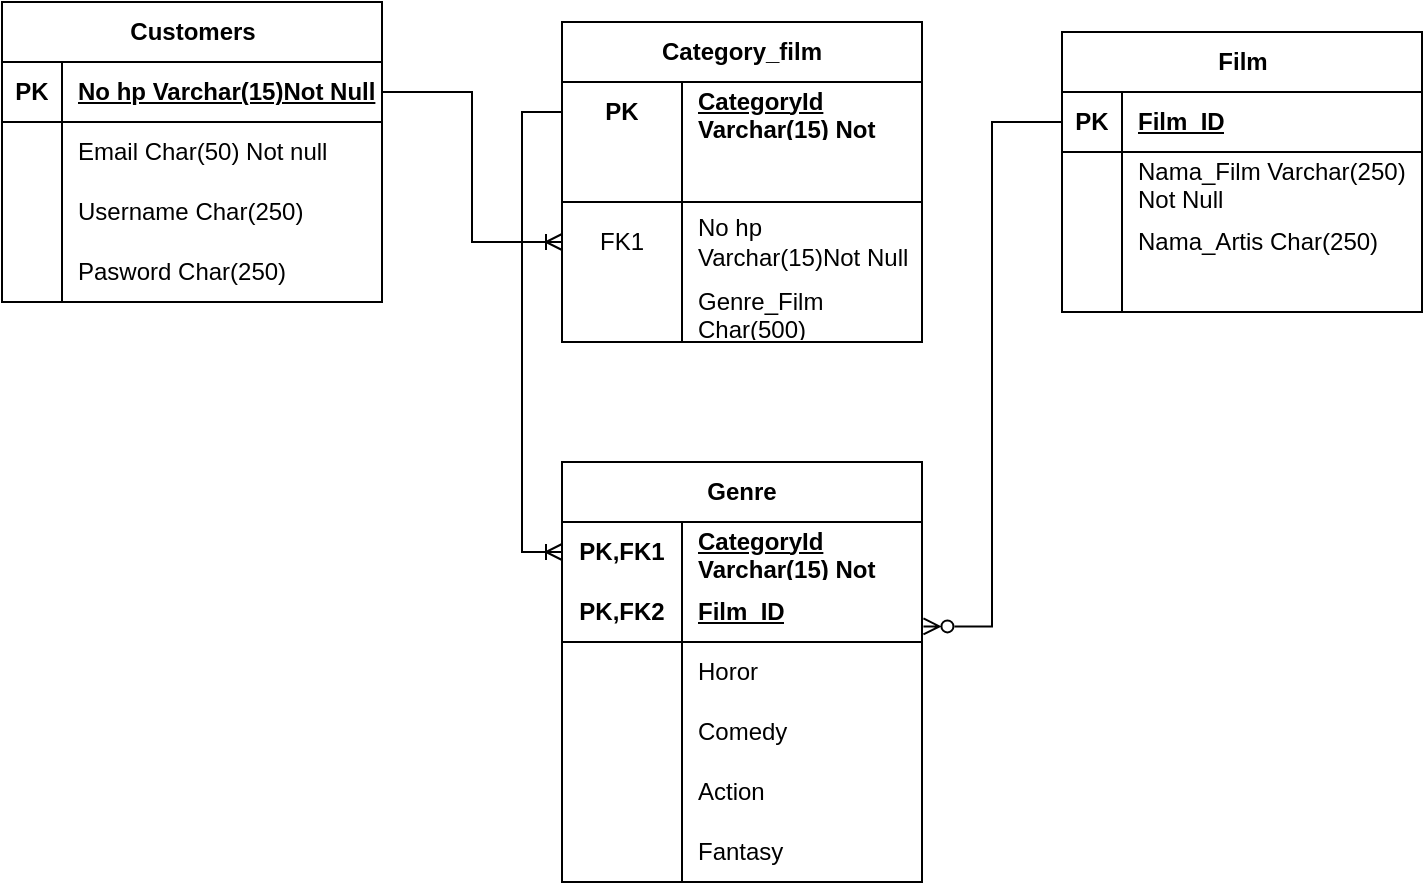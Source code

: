 <mxfile version="21.6.6" type="github">
  <diagram name="Page-1" id="M_n_VyH34VFep1l33P81">
    <mxGraphModel dx="1050" dy="613" grid="1" gridSize="10" guides="1" tooltips="1" connect="1" arrows="1" fold="1" page="1" pageScale="1" pageWidth="850" pageHeight="1100" math="0" shadow="0">
      <root>
        <mxCell id="0" />
        <mxCell id="1" parent="0" />
        <mxCell id="H1g82-OahIjy_Hq2pMaw-2" value="Customers" style="shape=table;startSize=30;container=1;collapsible=1;childLayout=tableLayout;fixedRows=1;rowLines=0;fontStyle=1;align=center;resizeLast=1;html=1;" vertex="1" parent="1">
          <mxGeometry x="110" y="150" width="190" height="150" as="geometry" />
        </mxCell>
        <mxCell id="H1g82-OahIjy_Hq2pMaw-3" value="" style="shape=tableRow;horizontal=0;startSize=0;swimlaneHead=0;swimlaneBody=0;fillColor=none;collapsible=0;dropTarget=0;points=[[0,0.5],[1,0.5]];portConstraint=eastwest;top=0;left=0;right=0;bottom=1;" vertex="1" parent="H1g82-OahIjy_Hq2pMaw-2">
          <mxGeometry y="30" width="190" height="30" as="geometry" />
        </mxCell>
        <mxCell id="H1g82-OahIjy_Hq2pMaw-4" value="PK" style="shape=partialRectangle;connectable=0;fillColor=none;top=0;left=0;bottom=0;right=0;fontStyle=1;overflow=hidden;whiteSpace=wrap;html=1;" vertex="1" parent="H1g82-OahIjy_Hq2pMaw-3">
          <mxGeometry width="30" height="30" as="geometry">
            <mxRectangle width="30" height="30" as="alternateBounds" />
          </mxGeometry>
        </mxCell>
        <mxCell id="H1g82-OahIjy_Hq2pMaw-5" value="No hp Varchar(15)Not Null" style="shape=partialRectangle;connectable=0;fillColor=none;top=0;left=0;bottom=0;right=0;align=left;spacingLeft=6;fontStyle=5;overflow=hidden;whiteSpace=wrap;html=1;" vertex="1" parent="H1g82-OahIjy_Hq2pMaw-3">
          <mxGeometry x="30" width="160" height="30" as="geometry">
            <mxRectangle width="160" height="30" as="alternateBounds" />
          </mxGeometry>
        </mxCell>
        <mxCell id="H1g82-OahIjy_Hq2pMaw-6" value="" style="shape=tableRow;horizontal=0;startSize=0;swimlaneHead=0;swimlaneBody=0;fillColor=none;collapsible=0;dropTarget=0;points=[[0,0.5],[1,0.5]];portConstraint=eastwest;top=0;left=0;right=0;bottom=0;" vertex="1" parent="H1g82-OahIjy_Hq2pMaw-2">
          <mxGeometry y="60" width="190" height="30" as="geometry" />
        </mxCell>
        <mxCell id="H1g82-OahIjy_Hq2pMaw-7" value="" style="shape=partialRectangle;connectable=0;fillColor=none;top=0;left=0;bottom=0;right=0;editable=1;overflow=hidden;whiteSpace=wrap;html=1;" vertex="1" parent="H1g82-OahIjy_Hq2pMaw-6">
          <mxGeometry width="30" height="30" as="geometry">
            <mxRectangle width="30" height="30" as="alternateBounds" />
          </mxGeometry>
        </mxCell>
        <mxCell id="H1g82-OahIjy_Hq2pMaw-8" value="Email Char(50) Not null" style="shape=partialRectangle;connectable=0;fillColor=none;top=0;left=0;bottom=0;right=0;align=left;spacingLeft=6;overflow=hidden;whiteSpace=wrap;html=1;" vertex="1" parent="H1g82-OahIjy_Hq2pMaw-6">
          <mxGeometry x="30" width="160" height="30" as="geometry">
            <mxRectangle width="160" height="30" as="alternateBounds" />
          </mxGeometry>
        </mxCell>
        <mxCell id="H1g82-OahIjy_Hq2pMaw-9" value="" style="shape=tableRow;horizontal=0;startSize=0;swimlaneHead=0;swimlaneBody=0;fillColor=none;collapsible=0;dropTarget=0;points=[[0,0.5],[1,0.5]];portConstraint=eastwest;top=0;left=0;right=0;bottom=0;" vertex="1" parent="H1g82-OahIjy_Hq2pMaw-2">
          <mxGeometry y="90" width="190" height="30" as="geometry" />
        </mxCell>
        <mxCell id="H1g82-OahIjy_Hq2pMaw-10" value="" style="shape=partialRectangle;connectable=0;fillColor=none;top=0;left=0;bottom=0;right=0;editable=1;overflow=hidden;whiteSpace=wrap;html=1;" vertex="1" parent="H1g82-OahIjy_Hq2pMaw-9">
          <mxGeometry width="30" height="30" as="geometry">
            <mxRectangle width="30" height="30" as="alternateBounds" />
          </mxGeometry>
        </mxCell>
        <mxCell id="H1g82-OahIjy_Hq2pMaw-11" value="Username Char(250)" style="shape=partialRectangle;connectable=0;fillColor=none;top=0;left=0;bottom=0;right=0;align=left;spacingLeft=6;overflow=hidden;whiteSpace=wrap;html=1;" vertex="1" parent="H1g82-OahIjy_Hq2pMaw-9">
          <mxGeometry x="30" width="160" height="30" as="geometry">
            <mxRectangle width="160" height="30" as="alternateBounds" />
          </mxGeometry>
        </mxCell>
        <mxCell id="H1g82-OahIjy_Hq2pMaw-12" value="" style="shape=tableRow;horizontal=0;startSize=0;swimlaneHead=0;swimlaneBody=0;fillColor=none;collapsible=0;dropTarget=0;points=[[0,0.5],[1,0.5]];portConstraint=eastwest;top=0;left=0;right=0;bottom=0;" vertex="1" parent="H1g82-OahIjy_Hq2pMaw-2">
          <mxGeometry y="120" width="190" height="30" as="geometry" />
        </mxCell>
        <mxCell id="H1g82-OahIjy_Hq2pMaw-13" value="" style="shape=partialRectangle;connectable=0;fillColor=none;top=0;left=0;bottom=0;right=0;editable=1;overflow=hidden;whiteSpace=wrap;html=1;" vertex="1" parent="H1g82-OahIjy_Hq2pMaw-12">
          <mxGeometry width="30" height="30" as="geometry">
            <mxRectangle width="30" height="30" as="alternateBounds" />
          </mxGeometry>
        </mxCell>
        <mxCell id="H1g82-OahIjy_Hq2pMaw-14" value="Pasword Char(250)" style="shape=partialRectangle;connectable=0;fillColor=none;top=0;left=0;bottom=0;right=0;align=left;spacingLeft=6;overflow=hidden;whiteSpace=wrap;html=1;" vertex="1" parent="H1g82-OahIjy_Hq2pMaw-12">
          <mxGeometry x="30" width="160" height="30" as="geometry">
            <mxRectangle width="160" height="30" as="alternateBounds" />
          </mxGeometry>
        </mxCell>
        <mxCell id="H1g82-OahIjy_Hq2pMaw-28" value="Category_film" style="shape=table;startSize=30;container=1;collapsible=1;childLayout=tableLayout;fixedRows=1;rowLines=0;fontStyle=1;align=center;resizeLast=1;html=1;whiteSpace=wrap;" vertex="1" parent="1">
          <mxGeometry x="390" y="160" width="180" height="160" as="geometry" />
        </mxCell>
        <mxCell id="H1g82-OahIjy_Hq2pMaw-29" value="" style="shape=tableRow;horizontal=0;startSize=0;swimlaneHead=0;swimlaneBody=0;fillColor=none;collapsible=0;dropTarget=0;points=[[0,0.5],[1,0.5]];portConstraint=eastwest;top=0;left=0;right=0;bottom=0;html=1;" vertex="1" parent="H1g82-OahIjy_Hq2pMaw-28">
          <mxGeometry y="30" width="180" height="30" as="geometry" />
        </mxCell>
        <mxCell id="H1g82-OahIjy_Hq2pMaw-30" value="PK" style="shape=partialRectangle;connectable=0;fillColor=none;top=0;left=0;bottom=0;right=0;fontStyle=1;overflow=hidden;html=1;whiteSpace=wrap;" vertex="1" parent="H1g82-OahIjy_Hq2pMaw-29">
          <mxGeometry width="60" height="30" as="geometry">
            <mxRectangle width="60" height="30" as="alternateBounds" />
          </mxGeometry>
        </mxCell>
        <mxCell id="H1g82-OahIjy_Hq2pMaw-31" value="CategoryId Varchar(15) Not Null" style="shape=partialRectangle;connectable=0;fillColor=none;top=0;left=0;bottom=0;right=0;align=left;spacingLeft=6;fontStyle=5;overflow=hidden;html=1;whiteSpace=wrap;" vertex="1" parent="H1g82-OahIjy_Hq2pMaw-29">
          <mxGeometry x="60" width="120" height="30" as="geometry">
            <mxRectangle width="120" height="30" as="alternateBounds" />
          </mxGeometry>
        </mxCell>
        <mxCell id="H1g82-OahIjy_Hq2pMaw-32" value="" style="shape=tableRow;horizontal=0;startSize=0;swimlaneHead=0;swimlaneBody=0;fillColor=none;collapsible=0;dropTarget=0;points=[[0,0.5],[1,0.5]];portConstraint=eastwest;top=0;left=0;right=0;bottom=1;html=1;" vertex="1" parent="H1g82-OahIjy_Hq2pMaw-28">
          <mxGeometry y="60" width="180" height="30" as="geometry" />
        </mxCell>
        <mxCell id="H1g82-OahIjy_Hq2pMaw-33" value="" style="shape=partialRectangle;connectable=0;fillColor=none;top=0;left=0;bottom=0;right=0;fontStyle=1;overflow=hidden;html=1;whiteSpace=wrap;" vertex="1" parent="H1g82-OahIjy_Hq2pMaw-32">
          <mxGeometry width="60" height="30" as="geometry">
            <mxRectangle width="60" height="30" as="alternateBounds" />
          </mxGeometry>
        </mxCell>
        <mxCell id="H1g82-OahIjy_Hq2pMaw-34" value="" style="shape=partialRectangle;connectable=0;fillColor=none;top=0;left=0;bottom=0;right=0;align=left;spacingLeft=6;fontStyle=5;overflow=hidden;html=1;whiteSpace=wrap;" vertex="1" parent="H1g82-OahIjy_Hq2pMaw-32">
          <mxGeometry x="60" width="120" height="30" as="geometry">
            <mxRectangle width="120" height="30" as="alternateBounds" />
          </mxGeometry>
        </mxCell>
        <mxCell id="H1g82-OahIjy_Hq2pMaw-35" value="" style="shape=tableRow;horizontal=0;startSize=0;swimlaneHead=0;swimlaneBody=0;fillColor=none;collapsible=0;dropTarget=0;points=[[0,0.5],[1,0.5]];portConstraint=eastwest;top=0;left=0;right=0;bottom=0;html=1;" vertex="1" parent="H1g82-OahIjy_Hq2pMaw-28">
          <mxGeometry y="90" width="180" height="40" as="geometry" />
        </mxCell>
        <mxCell id="H1g82-OahIjy_Hq2pMaw-36" value="FK1" style="shape=partialRectangle;connectable=0;fillColor=none;top=0;left=0;bottom=0;right=0;editable=1;overflow=hidden;html=1;whiteSpace=wrap;" vertex="1" parent="H1g82-OahIjy_Hq2pMaw-35">
          <mxGeometry width="60" height="40" as="geometry">
            <mxRectangle width="60" height="40" as="alternateBounds" />
          </mxGeometry>
        </mxCell>
        <mxCell id="H1g82-OahIjy_Hq2pMaw-37" value="No hp Varchar(15)Not Null" style="shape=partialRectangle;connectable=0;fillColor=none;top=0;left=0;bottom=0;right=0;align=left;spacingLeft=6;overflow=hidden;html=1;whiteSpace=wrap;" vertex="1" parent="H1g82-OahIjy_Hq2pMaw-35">
          <mxGeometry x="60" width="120" height="40" as="geometry">
            <mxRectangle width="120" height="40" as="alternateBounds" />
          </mxGeometry>
        </mxCell>
        <mxCell id="H1g82-OahIjy_Hq2pMaw-38" value="" style="shape=tableRow;horizontal=0;startSize=0;swimlaneHead=0;swimlaneBody=0;fillColor=none;collapsible=0;dropTarget=0;points=[[0,0.5],[1,0.5]];portConstraint=eastwest;top=0;left=0;right=0;bottom=0;html=1;" vertex="1" parent="H1g82-OahIjy_Hq2pMaw-28">
          <mxGeometry y="130" width="180" height="30" as="geometry" />
        </mxCell>
        <mxCell id="H1g82-OahIjy_Hq2pMaw-39" value="" style="shape=partialRectangle;connectable=0;fillColor=none;top=0;left=0;bottom=0;right=0;editable=1;overflow=hidden;html=1;whiteSpace=wrap;" vertex="1" parent="H1g82-OahIjy_Hq2pMaw-38">
          <mxGeometry width="60" height="30" as="geometry">
            <mxRectangle width="60" height="30" as="alternateBounds" />
          </mxGeometry>
        </mxCell>
        <mxCell id="H1g82-OahIjy_Hq2pMaw-40" value="Genre_Film Char(500)" style="shape=partialRectangle;connectable=0;fillColor=none;top=0;left=0;bottom=0;right=0;align=left;spacingLeft=6;overflow=hidden;html=1;whiteSpace=wrap;" vertex="1" parent="H1g82-OahIjy_Hq2pMaw-38">
          <mxGeometry x="60" width="120" height="30" as="geometry">
            <mxRectangle width="120" height="30" as="alternateBounds" />
          </mxGeometry>
        </mxCell>
        <mxCell id="H1g82-OahIjy_Hq2pMaw-41" value="Genre" style="shape=table;startSize=30;container=1;collapsible=1;childLayout=tableLayout;fixedRows=1;rowLines=0;fontStyle=1;align=center;resizeLast=1;html=1;whiteSpace=wrap;" vertex="1" parent="1">
          <mxGeometry x="390" y="380" width="180" height="210" as="geometry" />
        </mxCell>
        <mxCell id="H1g82-OahIjy_Hq2pMaw-42" value="" style="shape=tableRow;horizontal=0;startSize=0;swimlaneHead=0;swimlaneBody=0;fillColor=none;collapsible=0;dropTarget=0;points=[[0,0.5],[1,0.5]];portConstraint=eastwest;top=0;left=0;right=0;bottom=0;html=1;" vertex="1" parent="H1g82-OahIjy_Hq2pMaw-41">
          <mxGeometry y="30" width="180" height="30" as="geometry" />
        </mxCell>
        <mxCell id="H1g82-OahIjy_Hq2pMaw-43" value="PK,FK1" style="shape=partialRectangle;connectable=0;fillColor=none;top=0;left=0;bottom=0;right=0;fontStyle=1;overflow=hidden;html=1;whiteSpace=wrap;" vertex="1" parent="H1g82-OahIjy_Hq2pMaw-42">
          <mxGeometry width="60" height="30" as="geometry">
            <mxRectangle width="60" height="30" as="alternateBounds" />
          </mxGeometry>
        </mxCell>
        <mxCell id="H1g82-OahIjy_Hq2pMaw-44" value="CategoryId Varchar(15) Not Null" style="shape=partialRectangle;connectable=0;fillColor=none;top=0;left=0;bottom=0;right=0;align=left;spacingLeft=6;fontStyle=5;overflow=hidden;html=1;whiteSpace=wrap;" vertex="1" parent="H1g82-OahIjy_Hq2pMaw-42">
          <mxGeometry x="60" width="120" height="30" as="geometry">
            <mxRectangle width="120" height="30" as="alternateBounds" />
          </mxGeometry>
        </mxCell>
        <mxCell id="H1g82-OahIjy_Hq2pMaw-45" value="" style="shape=tableRow;horizontal=0;startSize=0;swimlaneHead=0;swimlaneBody=0;fillColor=none;collapsible=0;dropTarget=0;points=[[0,0.5],[1,0.5]];portConstraint=eastwest;top=0;left=0;right=0;bottom=1;html=1;" vertex="1" parent="H1g82-OahIjy_Hq2pMaw-41">
          <mxGeometry y="60" width="180" height="30" as="geometry" />
        </mxCell>
        <mxCell id="H1g82-OahIjy_Hq2pMaw-46" value="PK,FK2" style="shape=partialRectangle;connectable=0;fillColor=none;top=0;left=0;bottom=0;right=0;fontStyle=1;overflow=hidden;html=1;whiteSpace=wrap;" vertex="1" parent="H1g82-OahIjy_Hq2pMaw-45">
          <mxGeometry width="60" height="30" as="geometry">
            <mxRectangle width="60" height="30" as="alternateBounds" />
          </mxGeometry>
        </mxCell>
        <mxCell id="H1g82-OahIjy_Hq2pMaw-47" value="Film_ID" style="shape=partialRectangle;connectable=0;fillColor=none;top=0;left=0;bottom=0;right=0;align=left;spacingLeft=6;fontStyle=5;overflow=hidden;html=1;whiteSpace=wrap;" vertex="1" parent="H1g82-OahIjy_Hq2pMaw-45">
          <mxGeometry x="60" width="120" height="30" as="geometry">
            <mxRectangle width="120" height="30" as="alternateBounds" />
          </mxGeometry>
        </mxCell>
        <mxCell id="H1g82-OahIjy_Hq2pMaw-48" value="" style="shape=tableRow;horizontal=0;startSize=0;swimlaneHead=0;swimlaneBody=0;fillColor=none;collapsible=0;dropTarget=0;points=[[0,0.5],[1,0.5]];portConstraint=eastwest;top=0;left=0;right=0;bottom=0;html=1;" vertex="1" parent="H1g82-OahIjy_Hq2pMaw-41">
          <mxGeometry y="90" width="180" height="30" as="geometry" />
        </mxCell>
        <mxCell id="H1g82-OahIjy_Hq2pMaw-49" value="" style="shape=partialRectangle;connectable=0;fillColor=none;top=0;left=0;bottom=0;right=0;editable=1;overflow=hidden;html=1;whiteSpace=wrap;" vertex="1" parent="H1g82-OahIjy_Hq2pMaw-48">
          <mxGeometry width="60" height="30" as="geometry">
            <mxRectangle width="60" height="30" as="alternateBounds" />
          </mxGeometry>
        </mxCell>
        <mxCell id="H1g82-OahIjy_Hq2pMaw-50" value="Horor" style="shape=partialRectangle;connectable=0;fillColor=none;top=0;left=0;bottom=0;right=0;align=left;spacingLeft=6;overflow=hidden;html=1;whiteSpace=wrap;" vertex="1" parent="H1g82-OahIjy_Hq2pMaw-48">
          <mxGeometry x="60" width="120" height="30" as="geometry">
            <mxRectangle width="120" height="30" as="alternateBounds" />
          </mxGeometry>
        </mxCell>
        <mxCell id="H1g82-OahIjy_Hq2pMaw-51" value="" style="shape=tableRow;horizontal=0;startSize=0;swimlaneHead=0;swimlaneBody=0;fillColor=none;collapsible=0;dropTarget=0;points=[[0,0.5],[1,0.5]];portConstraint=eastwest;top=0;left=0;right=0;bottom=0;html=1;" vertex="1" parent="H1g82-OahIjy_Hq2pMaw-41">
          <mxGeometry y="120" width="180" height="30" as="geometry" />
        </mxCell>
        <mxCell id="H1g82-OahIjy_Hq2pMaw-52" value="" style="shape=partialRectangle;connectable=0;fillColor=none;top=0;left=0;bottom=0;right=0;editable=1;overflow=hidden;html=1;whiteSpace=wrap;" vertex="1" parent="H1g82-OahIjy_Hq2pMaw-51">
          <mxGeometry width="60" height="30" as="geometry">
            <mxRectangle width="60" height="30" as="alternateBounds" />
          </mxGeometry>
        </mxCell>
        <mxCell id="H1g82-OahIjy_Hq2pMaw-53" value="Comedy" style="shape=partialRectangle;connectable=0;fillColor=none;top=0;left=0;bottom=0;right=0;align=left;spacingLeft=6;overflow=hidden;html=1;whiteSpace=wrap;" vertex="1" parent="H1g82-OahIjy_Hq2pMaw-51">
          <mxGeometry x="60" width="120" height="30" as="geometry">
            <mxRectangle width="120" height="30" as="alternateBounds" />
          </mxGeometry>
        </mxCell>
        <mxCell id="H1g82-OahIjy_Hq2pMaw-81" value="" style="shape=tableRow;horizontal=0;startSize=0;swimlaneHead=0;swimlaneBody=0;fillColor=none;collapsible=0;dropTarget=0;points=[[0,0.5],[1,0.5]];portConstraint=eastwest;top=0;left=0;right=0;bottom=0;html=1;" vertex="1" parent="H1g82-OahIjy_Hq2pMaw-41">
          <mxGeometry y="150" width="180" height="30" as="geometry" />
        </mxCell>
        <mxCell id="H1g82-OahIjy_Hq2pMaw-82" value="" style="shape=partialRectangle;connectable=0;fillColor=none;top=0;left=0;bottom=0;right=0;editable=1;overflow=hidden;html=1;whiteSpace=wrap;" vertex="1" parent="H1g82-OahIjy_Hq2pMaw-81">
          <mxGeometry width="60" height="30" as="geometry">
            <mxRectangle width="60" height="30" as="alternateBounds" />
          </mxGeometry>
        </mxCell>
        <mxCell id="H1g82-OahIjy_Hq2pMaw-83" value="Action" style="shape=partialRectangle;connectable=0;fillColor=none;top=0;left=0;bottom=0;right=0;align=left;spacingLeft=6;overflow=hidden;html=1;whiteSpace=wrap;" vertex="1" parent="H1g82-OahIjy_Hq2pMaw-81">
          <mxGeometry x="60" width="120" height="30" as="geometry">
            <mxRectangle width="120" height="30" as="alternateBounds" />
          </mxGeometry>
        </mxCell>
        <mxCell id="H1g82-OahIjy_Hq2pMaw-84" value="" style="shape=tableRow;horizontal=0;startSize=0;swimlaneHead=0;swimlaneBody=0;fillColor=none;collapsible=0;dropTarget=0;points=[[0,0.5],[1,0.5]];portConstraint=eastwest;top=0;left=0;right=0;bottom=0;html=1;" vertex="1" parent="H1g82-OahIjy_Hq2pMaw-41">
          <mxGeometry y="180" width="180" height="30" as="geometry" />
        </mxCell>
        <mxCell id="H1g82-OahIjy_Hq2pMaw-85" value="" style="shape=partialRectangle;connectable=0;fillColor=none;top=0;left=0;bottom=0;right=0;editable=1;overflow=hidden;html=1;whiteSpace=wrap;" vertex="1" parent="H1g82-OahIjy_Hq2pMaw-84">
          <mxGeometry width="60" height="30" as="geometry">
            <mxRectangle width="60" height="30" as="alternateBounds" />
          </mxGeometry>
        </mxCell>
        <mxCell id="H1g82-OahIjy_Hq2pMaw-86" value="Fantasy" style="shape=partialRectangle;connectable=0;fillColor=none;top=0;left=0;bottom=0;right=0;align=left;spacingLeft=6;overflow=hidden;html=1;whiteSpace=wrap;" vertex="1" parent="H1g82-OahIjy_Hq2pMaw-84">
          <mxGeometry x="60" width="120" height="30" as="geometry">
            <mxRectangle width="120" height="30" as="alternateBounds" />
          </mxGeometry>
        </mxCell>
        <mxCell id="H1g82-OahIjy_Hq2pMaw-54" style="edgeStyle=orthogonalEdgeStyle;rounded=0;orthogonalLoop=1;jettySize=auto;html=1;entryX=0;entryY=0.5;entryDx=0;entryDy=0;endArrow=ERoneToMany;endFill=0;" edge="1" parent="1" source="H1g82-OahIjy_Hq2pMaw-3" target="H1g82-OahIjy_Hq2pMaw-35">
          <mxGeometry relative="1" as="geometry">
            <Array as="points">
              <mxPoint x="345" y="195" />
              <mxPoint x="345" y="270" />
            </Array>
          </mxGeometry>
        </mxCell>
        <mxCell id="H1g82-OahIjy_Hq2pMaw-68" value="Film" style="shape=table;startSize=30;container=1;collapsible=1;childLayout=tableLayout;fixedRows=1;rowLines=0;fontStyle=1;align=center;resizeLast=1;html=1;" vertex="1" parent="1">
          <mxGeometry x="640" y="165" width="180" height="140" as="geometry" />
        </mxCell>
        <mxCell id="H1g82-OahIjy_Hq2pMaw-69" value="" style="shape=tableRow;horizontal=0;startSize=0;swimlaneHead=0;swimlaneBody=0;fillColor=none;collapsible=0;dropTarget=0;points=[[0,0.5],[1,0.5]];portConstraint=eastwest;top=0;left=0;right=0;bottom=1;" vertex="1" parent="H1g82-OahIjy_Hq2pMaw-68">
          <mxGeometry y="30" width="180" height="30" as="geometry" />
        </mxCell>
        <mxCell id="H1g82-OahIjy_Hq2pMaw-70" value="PK" style="shape=partialRectangle;connectable=0;fillColor=none;top=0;left=0;bottom=0;right=0;fontStyle=1;overflow=hidden;whiteSpace=wrap;html=1;" vertex="1" parent="H1g82-OahIjy_Hq2pMaw-69">
          <mxGeometry width="30" height="30" as="geometry">
            <mxRectangle width="30" height="30" as="alternateBounds" />
          </mxGeometry>
        </mxCell>
        <mxCell id="H1g82-OahIjy_Hq2pMaw-71" value="Film_ID" style="shape=partialRectangle;connectable=0;fillColor=none;top=0;left=0;bottom=0;right=0;align=left;spacingLeft=6;fontStyle=5;overflow=hidden;whiteSpace=wrap;html=1;" vertex="1" parent="H1g82-OahIjy_Hq2pMaw-69">
          <mxGeometry x="30" width="150" height="30" as="geometry">
            <mxRectangle width="150" height="30" as="alternateBounds" />
          </mxGeometry>
        </mxCell>
        <mxCell id="H1g82-OahIjy_Hq2pMaw-72" value="" style="shape=tableRow;horizontal=0;startSize=0;swimlaneHead=0;swimlaneBody=0;fillColor=none;collapsible=0;dropTarget=0;points=[[0,0.5],[1,0.5]];portConstraint=eastwest;top=0;left=0;right=0;bottom=0;" vertex="1" parent="H1g82-OahIjy_Hq2pMaw-68">
          <mxGeometry y="60" width="180" height="30" as="geometry" />
        </mxCell>
        <mxCell id="H1g82-OahIjy_Hq2pMaw-73" value="" style="shape=partialRectangle;connectable=0;fillColor=none;top=0;left=0;bottom=0;right=0;editable=1;overflow=hidden;whiteSpace=wrap;html=1;" vertex="1" parent="H1g82-OahIjy_Hq2pMaw-72">
          <mxGeometry width="30" height="30" as="geometry">
            <mxRectangle width="30" height="30" as="alternateBounds" />
          </mxGeometry>
        </mxCell>
        <mxCell id="H1g82-OahIjy_Hq2pMaw-74" value="Nama_Film Varchar(250) Not Null" style="shape=partialRectangle;connectable=0;fillColor=none;top=0;left=0;bottom=0;right=0;align=left;spacingLeft=6;overflow=hidden;whiteSpace=wrap;html=1;" vertex="1" parent="H1g82-OahIjy_Hq2pMaw-72">
          <mxGeometry x="30" width="150" height="30" as="geometry">
            <mxRectangle width="150" height="30" as="alternateBounds" />
          </mxGeometry>
        </mxCell>
        <mxCell id="H1g82-OahIjy_Hq2pMaw-75" value="" style="shape=tableRow;horizontal=0;startSize=0;swimlaneHead=0;swimlaneBody=0;fillColor=none;collapsible=0;dropTarget=0;points=[[0,0.5],[1,0.5]];portConstraint=eastwest;top=0;left=0;right=0;bottom=0;" vertex="1" parent="H1g82-OahIjy_Hq2pMaw-68">
          <mxGeometry y="90" width="180" height="30" as="geometry" />
        </mxCell>
        <mxCell id="H1g82-OahIjy_Hq2pMaw-76" value="" style="shape=partialRectangle;connectable=0;fillColor=none;top=0;left=0;bottom=0;right=0;editable=1;overflow=hidden;whiteSpace=wrap;html=1;" vertex="1" parent="H1g82-OahIjy_Hq2pMaw-75">
          <mxGeometry width="30" height="30" as="geometry">
            <mxRectangle width="30" height="30" as="alternateBounds" />
          </mxGeometry>
        </mxCell>
        <mxCell id="H1g82-OahIjy_Hq2pMaw-77" value="Nama_Artis Char(250)" style="shape=partialRectangle;connectable=0;fillColor=none;top=0;left=0;bottom=0;right=0;align=left;spacingLeft=6;overflow=hidden;whiteSpace=wrap;html=1;" vertex="1" parent="H1g82-OahIjy_Hq2pMaw-75">
          <mxGeometry x="30" width="150" height="30" as="geometry">
            <mxRectangle width="150" height="30" as="alternateBounds" />
          </mxGeometry>
        </mxCell>
        <mxCell id="H1g82-OahIjy_Hq2pMaw-78" value="" style="shape=tableRow;horizontal=0;startSize=0;swimlaneHead=0;swimlaneBody=0;fillColor=none;collapsible=0;dropTarget=0;points=[[0,0.5],[1,0.5]];portConstraint=eastwest;top=0;left=0;right=0;bottom=0;" vertex="1" parent="H1g82-OahIjy_Hq2pMaw-68">
          <mxGeometry y="120" width="180" height="20" as="geometry" />
        </mxCell>
        <mxCell id="H1g82-OahIjy_Hq2pMaw-79" value="" style="shape=partialRectangle;connectable=0;fillColor=none;top=0;left=0;bottom=0;right=0;editable=1;overflow=hidden;whiteSpace=wrap;html=1;" vertex="1" parent="H1g82-OahIjy_Hq2pMaw-78">
          <mxGeometry width="30" height="20" as="geometry">
            <mxRectangle width="30" height="20" as="alternateBounds" />
          </mxGeometry>
        </mxCell>
        <mxCell id="H1g82-OahIjy_Hq2pMaw-80" value="" style="shape=partialRectangle;connectable=0;fillColor=none;top=0;left=0;bottom=0;right=0;align=left;spacingLeft=6;overflow=hidden;whiteSpace=wrap;html=1;" vertex="1" parent="H1g82-OahIjy_Hq2pMaw-78">
          <mxGeometry x="30" width="150" height="20" as="geometry">
            <mxRectangle width="150" height="20" as="alternateBounds" />
          </mxGeometry>
        </mxCell>
        <mxCell id="H1g82-OahIjy_Hq2pMaw-87" style="edgeStyle=orthogonalEdgeStyle;rounded=0;orthogonalLoop=1;jettySize=auto;html=1;exitX=0;exitY=0.5;exitDx=0;exitDy=0;entryX=1.004;entryY=0.74;entryDx=0;entryDy=0;entryPerimeter=0;endArrow=ERzeroToMany;endFill=0;" edge="1" parent="1" source="H1g82-OahIjy_Hq2pMaw-69" target="H1g82-OahIjy_Hq2pMaw-45">
          <mxGeometry relative="1" as="geometry" />
        </mxCell>
        <mxCell id="H1g82-OahIjy_Hq2pMaw-88" style="edgeStyle=orthogonalEdgeStyle;rounded=0;orthogonalLoop=1;jettySize=auto;html=1;exitX=0;exitY=0.5;exitDx=0;exitDy=0;entryX=0;entryY=0.5;entryDx=0;entryDy=0;endArrow=ERoneToMany;endFill=0;" edge="1" parent="1" source="H1g82-OahIjy_Hq2pMaw-29" target="H1g82-OahIjy_Hq2pMaw-42">
          <mxGeometry relative="1" as="geometry" />
        </mxCell>
      </root>
    </mxGraphModel>
  </diagram>
</mxfile>
